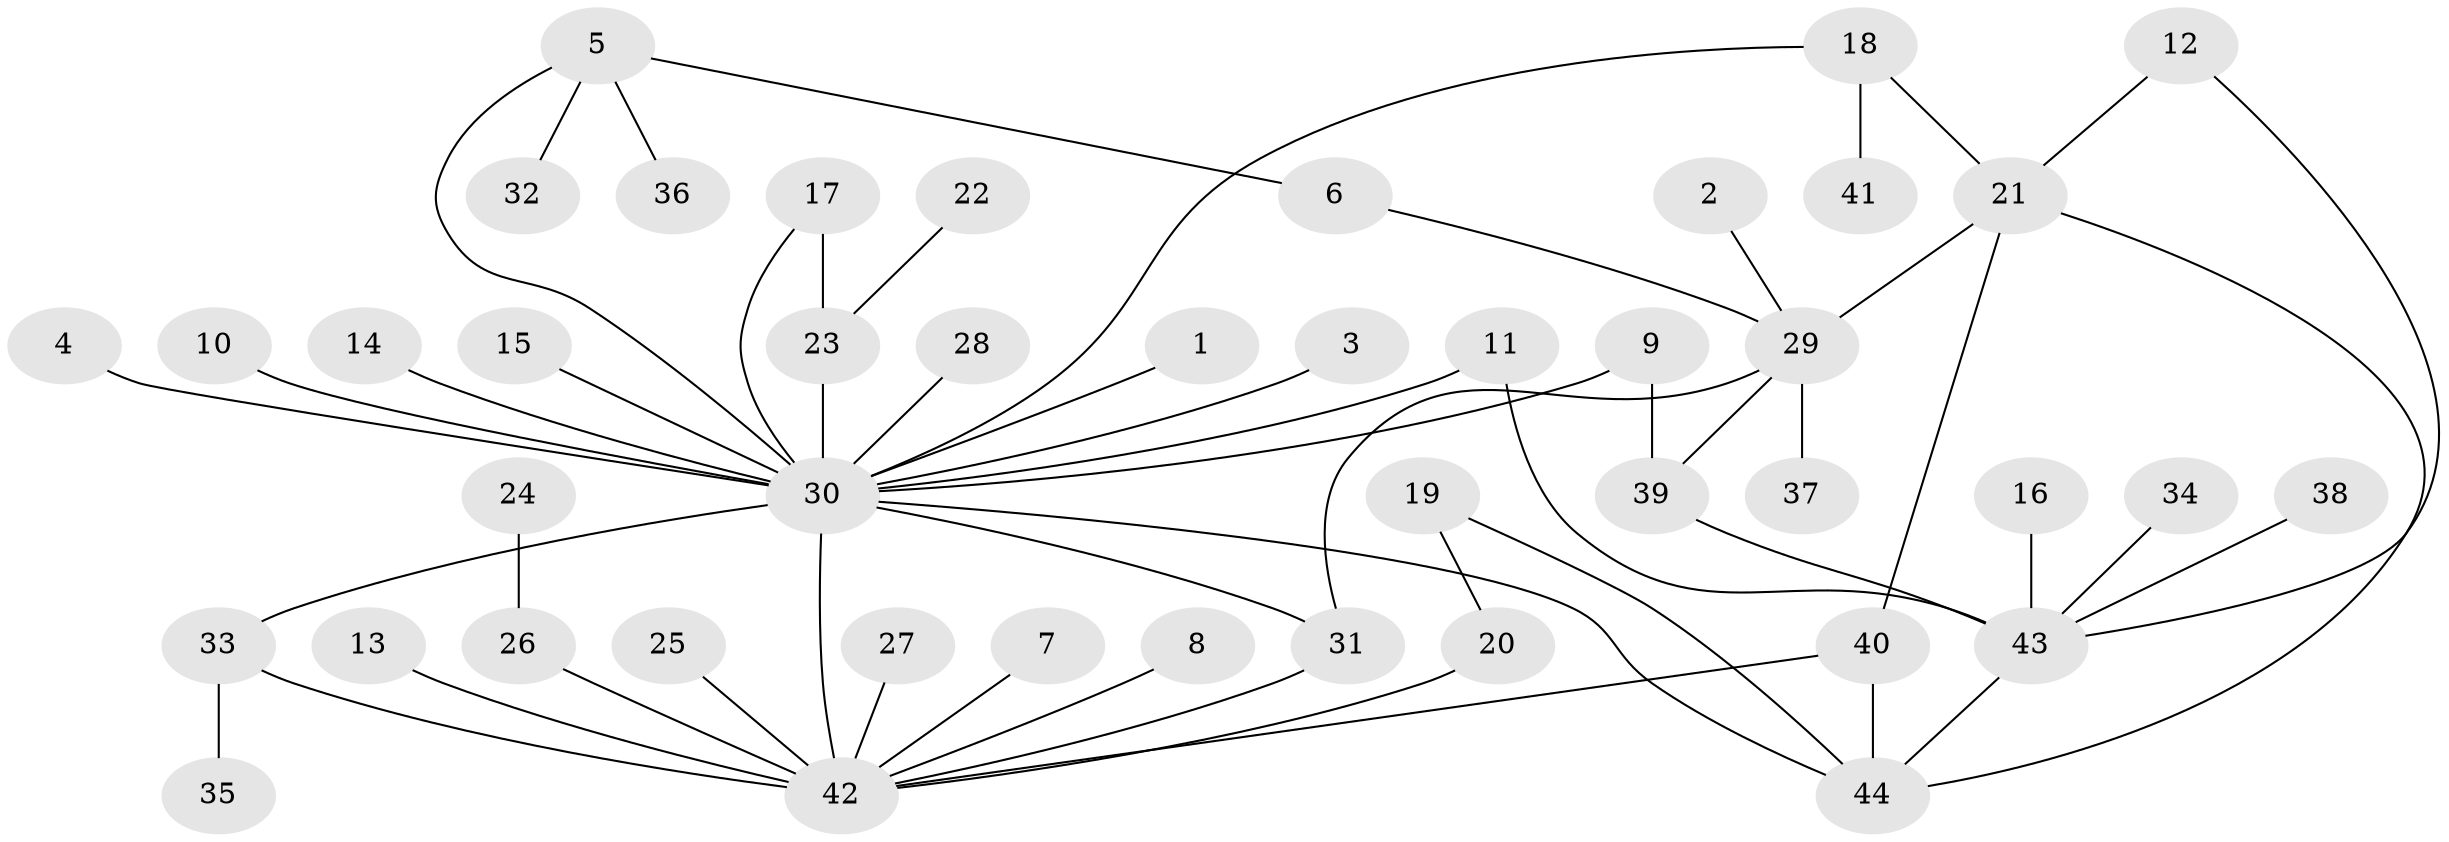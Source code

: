 // original degree distribution, {22: 0.011494252873563218, 6: 0.011494252873563218, 4: 0.09195402298850575, 3: 0.05747126436781609, 5: 0.022988505747126436, 14: 0.011494252873563218, 1: 0.5632183908045977, 7: 0.011494252873563218, 2: 0.19540229885057472, 8: 0.011494252873563218, 9: 0.011494252873563218}
// Generated by graph-tools (version 1.1) at 2025/01/03/09/25 03:01:37]
// undirected, 44 vertices, 56 edges
graph export_dot {
graph [start="1"]
  node [color=gray90,style=filled];
  1;
  2;
  3;
  4;
  5;
  6;
  7;
  8;
  9;
  10;
  11;
  12;
  13;
  14;
  15;
  16;
  17;
  18;
  19;
  20;
  21;
  22;
  23;
  24;
  25;
  26;
  27;
  28;
  29;
  30;
  31;
  32;
  33;
  34;
  35;
  36;
  37;
  38;
  39;
  40;
  41;
  42;
  43;
  44;
  1 -- 30 [weight=1.0];
  2 -- 29 [weight=1.0];
  3 -- 30 [weight=1.0];
  4 -- 30 [weight=1.0];
  5 -- 6 [weight=1.0];
  5 -- 30 [weight=1.0];
  5 -- 32 [weight=1.0];
  5 -- 36 [weight=1.0];
  6 -- 29 [weight=1.0];
  7 -- 42 [weight=1.0];
  8 -- 42 [weight=1.0];
  9 -- 30 [weight=1.0];
  9 -- 39 [weight=1.0];
  10 -- 30 [weight=1.0];
  11 -- 30 [weight=1.0];
  11 -- 43 [weight=1.0];
  12 -- 21 [weight=1.0];
  12 -- 43 [weight=1.0];
  13 -- 42 [weight=1.0];
  14 -- 30 [weight=1.0];
  15 -- 30 [weight=1.0];
  16 -- 43 [weight=1.0];
  17 -- 23 [weight=1.0];
  17 -- 30 [weight=1.0];
  18 -- 21 [weight=1.0];
  18 -- 30 [weight=1.0];
  18 -- 41 [weight=1.0];
  19 -- 20 [weight=1.0];
  19 -- 44 [weight=1.0];
  20 -- 42 [weight=1.0];
  21 -- 29 [weight=1.0];
  21 -- 40 [weight=1.0];
  21 -- 44 [weight=1.0];
  22 -- 23 [weight=1.0];
  23 -- 30 [weight=2.0];
  24 -- 26 [weight=1.0];
  25 -- 42 [weight=1.0];
  26 -- 42 [weight=1.0];
  27 -- 42 [weight=1.0];
  28 -- 30 [weight=2.0];
  29 -- 31 [weight=1.0];
  29 -- 37 [weight=1.0];
  29 -- 39 [weight=1.0];
  30 -- 31 [weight=1.0];
  30 -- 33 [weight=1.0];
  30 -- 42 [weight=1.0];
  30 -- 44 [weight=1.0];
  31 -- 42 [weight=1.0];
  33 -- 35 [weight=1.0];
  33 -- 42 [weight=2.0];
  34 -- 43 [weight=1.0];
  38 -- 43 [weight=1.0];
  39 -- 43 [weight=1.0];
  40 -- 42 [weight=1.0];
  40 -- 44 [weight=1.0];
  43 -- 44 [weight=1.0];
}
